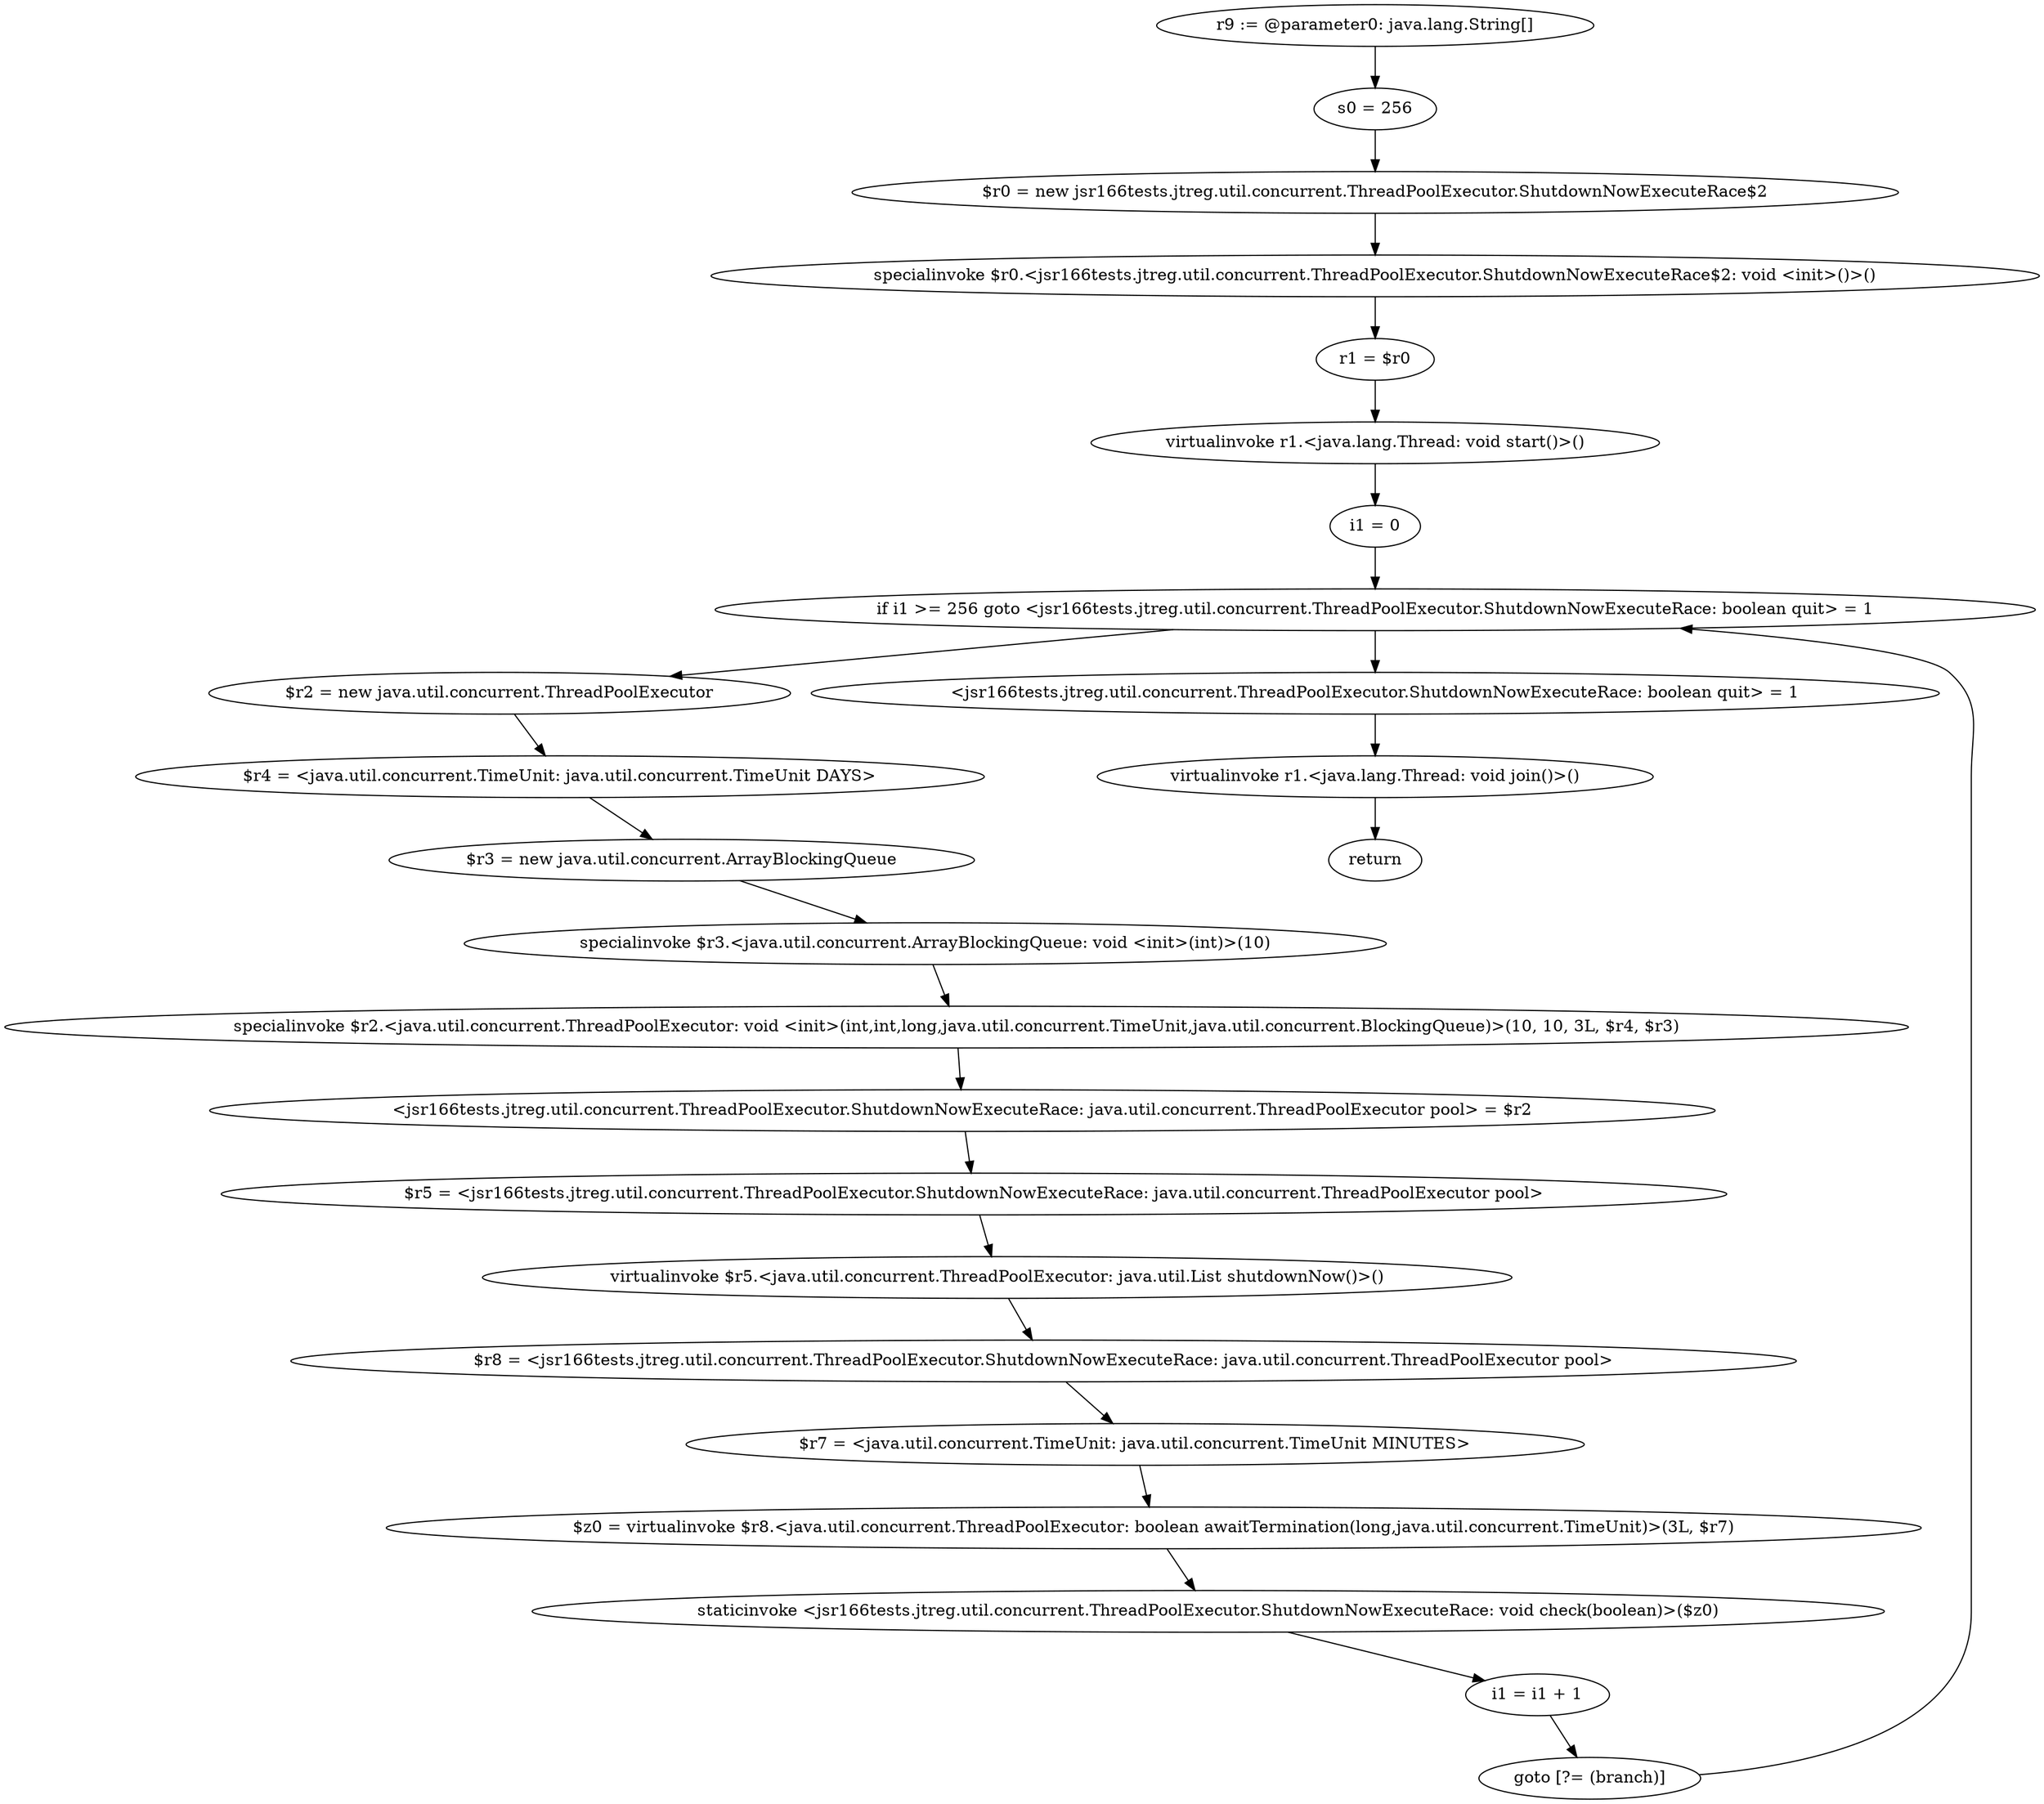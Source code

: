 digraph "unitGraph" {
    "r9 := @parameter0: java.lang.String[]"
    "s0 = 256"
    "$r0 = new jsr166tests.jtreg.util.concurrent.ThreadPoolExecutor.ShutdownNowExecuteRace$2"
    "specialinvoke $r0.<jsr166tests.jtreg.util.concurrent.ThreadPoolExecutor.ShutdownNowExecuteRace$2: void <init>()>()"
    "r1 = $r0"
    "virtualinvoke r1.<java.lang.Thread: void start()>()"
    "i1 = 0"
    "if i1 >= 256 goto <jsr166tests.jtreg.util.concurrent.ThreadPoolExecutor.ShutdownNowExecuteRace: boolean quit> = 1"
    "$r2 = new java.util.concurrent.ThreadPoolExecutor"
    "$r4 = <java.util.concurrent.TimeUnit: java.util.concurrent.TimeUnit DAYS>"
    "$r3 = new java.util.concurrent.ArrayBlockingQueue"
    "specialinvoke $r3.<java.util.concurrent.ArrayBlockingQueue: void <init>(int)>(10)"
    "specialinvoke $r2.<java.util.concurrent.ThreadPoolExecutor: void <init>(int,int,long,java.util.concurrent.TimeUnit,java.util.concurrent.BlockingQueue)>(10, 10, 3L, $r4, $r3)"
    "<jsr166tests.jtreg.util.concurrent.ThreadPoolExecutor.ShutdownNowExecuteRace: java.util.concurrent.ThreadPoolExecutor pool> = $r2"
    "$r5 = <jsr166tests.jtreg.util.concurrent.ThreadPoolExecutor.ShutdownNowExecuteRace: java.util.concurrent.ThreadPoolExecutor pool>"
    "virtualinvoke $r5.<java.util.concurrent.ThreadPoolExecutor: java.util.List shutdownNow()>()"
    "$r8 = <jsr166tests.jtreg.util.concurrent.ThreadPoolExecutor.ShutdownNowExecuteRace: java.util.concurrent.ThreadPoolExecutor pool>"
    "$r7 = <java.util.concurrent.TimeUnit: java.util.concurrent.TimeUnit MINUTES>"
    "$z0 = virtualinvoke $r8.<java.util.concurrent.ThreadPoolExecutor: boolean awaitTermination(long,java.util.concurrent.TimeUnit)>(3L, $r7)"
    "staticinvoke <jsr166tests.jtreg.util.concurrent.ThreadPoolExecutor.ShutdownNowExecuteRace: void check(boolean)>($z0)"
    "i1 = i1 + 1"
    "goto [?= (branch)]"
    "<jsr166tests.jtreg.util.concurrent.ThreadPoolExecutor.ShutdownNowExecuteRace: boolean quit> = 1"
    "virtualinvoke r1.<java.lang.Thread: void join()>()"
    "return"
    "r9 := @parameter0: java.lang.String[]"->"s0 = 256";
    "s0 = 256"->"$r0 = new jsr166tests.jtreg.util.concurrent.ThreadPoolExecutor.ShutdownNowExecuteRace$2";
    "$r0 = new jsr166tests.jtreg.util.concurrent.ThreadPoolExecutor.ShutdownNowExecuteRace$2"->"specialinvoke $r0.<jsr166tests.jtreg.util.concurrent.ThreadPoolExecutor.ShutdownNowExecuteRace$2: void <init>()>()";
    "specialinvoke $r0.<jsr166tests.jtreg.util.concurrent.ThreadPoolExecutor.ShutdownNowExecuteRace$2: void <init>()>()"->"r1 = $r0";
    "r1 = $r0"->"virtualinvoke r1.<java.lang.Thread: void start()>()";
    "virtualinvoke r1.<java.lang.Thread: void start()>()"->"i1 = 0";
    "i1 = 0"->"if i1 >= 256 goto <jsr166tests.jtreg.util.concurrent.ThreadPoolExecutor.ShutdownNowExecuteRace: boolean quit> = 1";
    "if i1 >= 256 goto <jsr166tests.jtreg.util.concurrent.ThreadPoolExecutor.ShutdownNowExecuteRace: boolean quit> = 1"->"$r2 = new java.util.concurrent.ThreadPoolExecutor";
    "if i1 >= 256 goto <jsr166tests.jtreg.util.concurrent.ThreadPoolExecutor.ShutdownNowExecuteRace: boolean quit> = 1"->"<jsr166tests.jtreg.util.concurrent.ThreadPoolExecutor.ShutdownNowExecuteRace: boolean quit> = 1";
    "$r2 = new java.util.concurrent.ThreadPoolExecutor"->"$r4 = <java.util.concurrent.TimeUnit: java.util.concurrent.TimeUnit DAYS>";
    "$r4 = <java.util.concurrent.TimeUnit: java.util.concurrent.TimeUnit DAYS>"->"$r3 = new java.util.concurrent.ArrayBlockingQueue";
    "$r3 = new java.util.concurrent.ArrayBlockingQueue"->"specialinvoke $r3.<java.util.concurrent.ArrayBlockingQueue: void <init>(int)>(10)";
    "specialinvoke $r3.<java.util.concurrent.ArrayBlockingQueue: void <init>(int)>(10)"->"specialinvoke $r2.<java.util.concurrent.ThreadPoolExecutor: void <init>(int,int,long,java.util.concurrent.TimeUnit,java.util.concurrent.BlockingQueue)>(10, 10, 3L, $r4, $r3)";
    "specialinvoke $r2.<java.util.concurrent.ThreadPoolExecutor: void <init>(int,int,long,java.util.concurrent.TimeUnit,java.util.concurrent.BlockingQueue)>(10, 10, 3L, $r4, $r3)"->"<jsr166tests.jtreg.util.concurrent.ThreadPoolExecutor.ShutdownNowExecuteRace: java.util.concurrent.ThreadPoolExecutor pool> = $r2";
    "<jsr166tests.jtreg.util.concurrent.ThreadPoolExecutor.ShutdownNowExecuteRace: java.util.concurrent.ThreadPoolExecutor pool> = $r2"->"$r5 = <jsr166tests.jtreg.util.concurrent.ThreadPoolExecutor.ShutdownNowExecuteRace: java.util.concurrent.ThreadPoolExecutor pool>";
    "$r5 = <jsr166tests.jtreg.util.concurrent.ThreadPoolExecutor.ShutdownNowExecuteRace: java.util.concurrent.ThreadPoolExecutor pool>"->"virtualinvoke $r5.<java.util.concurrent.ThreadPoolExecutor: java.util.List shutdownNow()>()";
    "virtualinvoke $r5.<java.util.concurrent.ThreadPoolExecutor: java.util.List shutdownNow()>()"->"$r8 = <jsr166tests.jtreg.util.concurrent.ThreadPoolExecutor.ShutdownNowExecuteRace: java.util.concurrent.ThreadPoolExecutor pool>";
    "$r8 = <jsr166tests.jtreg.util.concurrent.ThreadPoolExecutor.ShutdownNowExecuteRace: java.util.concurrent.ThreadPoolExecutor pool>"->"$r7 = <java.util.concurrent.TimeUnit: java.util.concurrent.TimeUnit MINUTES>";
    "$r7 = <java.util.concurrent.TimeUnit: java.util.concurrent.TimeUnit MINUTES>"->"$z0 = virtualinvoke $r8.<java.util.concurrent.ThreadPoolExecutor: boolean awaitTermination(long,java.util.concurrent.TimeUnit)>(3L, $r7)";
    "$z0 = virtualinvoke $r8.<java.util.concurrent.ThreadPoolExecutor: boolean awaitTermination(long,java.util.concurrent.TimeUnit)>(3L, $r7)"->"staticinvoke <jsr166tests.jtreg.util.concurrent.ThreadPoolExecutor.ShutdownNowExecuteRace: void check(boolean)>($z0)";
    "staticinvoke <jsr166tests.jtreg.util.concurrent.ThreadPoolExecutor.ShutdownNowExecuteRace: void check(boolean)>($z0)"->"i1 = i1 + 1";
    "i1 = i1 + 1"->"goto [?= (branch)]";
    "goto [?= (branch)]"->"if i1 >= 256 goto <jsr166tests.jtreg.util.concurrent.ThreadPoolExecutor.ShutdownNowExecuteRace: boolean quit> = 1";
    "<jsr166tests.jtreg.util.concurrent.ThreadPoolExecutor.ShutdownNowExecuteRace: boolean quit> = 1"->"virtualinvoke r1.<java.lang.Thread: void join()>()";
    "virtualinvoke r1.<java.lang.Thread: void join()>()"->"return";
}
